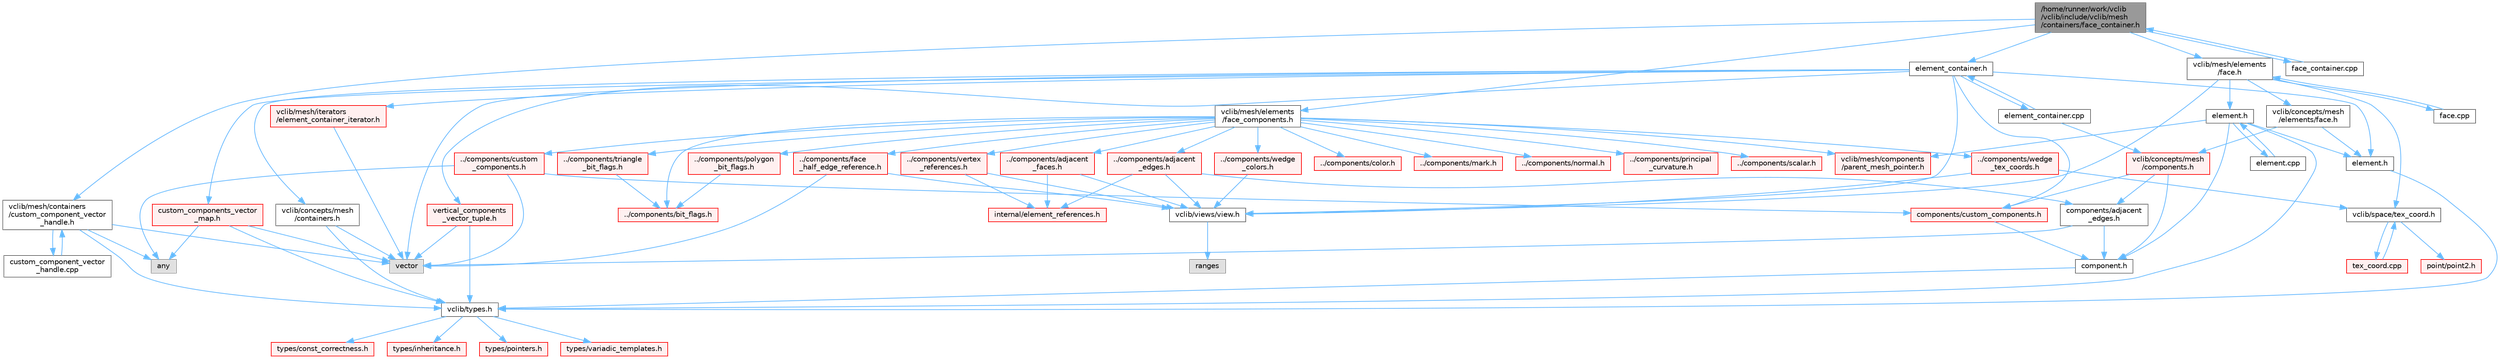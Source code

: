 digraph "/home/runner/work/vclib/vclib/include/vclib/mesh/containers/face_container.h"
{
 // LATEX_PDF_SIZE
  bgcolor="transparent";
  edge [fontname=Helvetica,fontsize=10,labelfontname=Helvetica,labelfontsize=10];
  node [fontname=Helvetica,fontsize=10,shape=box,height=0.2,width=0.4];
  Node1 [label="/home/runner/work/vclib\l/vclib/include/vclib/mesh\l/containers/face_container.h",height=0.2,width=0.4,color="gray40", fillcolor="grey60", style="filled", fontcolor="black",tooltip=" "];
  Node1 -> Node2 [color="steelblue1",style="solid"];
  Node2 [label="vclib/mesh/containers\l/custom_component_vector\l_handle.h",height=0.2,width=0.4,color="grey40", fillcolor="white", style="filled",URL="$custom__component__vector__handle_8h.html",tooltip=" "];
  Node2 -> Node3 [color="steelblue1",style="solid"];
  Node3 [label="any",height=0.2,width=0.4,color="grey60", fillcolor="#E0E0E0", style="filled",tooltip=" "];
  Node2 -> Node4 [color="steelblue1",style="solid"];
  Node4 [label="vector",height=0.2,width=0.4,color="grey60", fillcolor="#E0E0E0", style="filled",tooltip=" "];
  Node2 -> Node5 [color="steelblue1",style="solid"];
  Node5 [label="vclib/types.h",height=0.2,width=0.4,color="grey40", fillcolor="white", style="filled",URL="$types_8h.html",tooltip=" "];
  Node5 -> Node6 [color="steelblue1",style="solid"];
  Node6 [label="types/const_correctness.h",height=0.2,width=0.4,color="red", fillcolor="#FFF0F0", style="filled",URL="$types_2const__correctness_8h.html",tooltip=" "];
  Node5 -> Node8 [color="steelblue1",style="solid"];
  Node8 [label="types/inheritance.h",height=0.2,width=0.4,color="red", fillcolor="#FFF0F0", style="filled",URL="$inheritance_8h.html",tooltip=" "];
  Node5 -> Node9 [color="steelblue1",style="solid"];
  Node9 [label="types/pointers.h",height=0.2,width=0.4,color="red", fillcolor="#FFF0F0", style="filled",URL="$types_2pointers_8h.html",tooltip=" "];
  Node5 -> Node10 [color="steelblue1",style="solid"];
  Node10 [label="types/variadic_templates.h",height=0.2,width=0.4,color="red", fillcolor="#FFF0F0", style="filled",URL="$variadic__templates_8h.html",tooltip=" "];
  Node2 -> Node16 [color="steelblue1",style="solid"];
  Node16 [label="custom_component_vector\l_handle.cpp",height=0.2,width=0.4,color="grey40", fillcolor="white", style="filled",URL="$custom__component__vector__handle_8cpp.html",tooltip=" "];
  Node16 -> Node2 [color="steelblue1",style="solid"];
  Node1 -> Node17 [color="steelblue1",style="solid"];
  Node17 [label="vclib/mesh/elements\l/face.h",height=0.2,width=0.4,color="grey40", fillcolor="white", style="filled",URL="$mesh_2elements_2face_8h.html",tooltip=" "];
  Node17 -> Node18 [color="steelblue1",style="solid"];
  Node18 [label="vclib/concepts/mesh\l/elements/face.h",height=0.2,width=0.4,color="grey40", fillcolor="white", style="filled",URL="$concepts_2mesh_2elements_2face_8h.html",tooltip=" "];
  Node18 -> Node19 [color="steelblue1",style="solid"];
  Node19 [label="vclib/concepts/mesh\l/components.h",height=0.2,width=0.4,color="red", fillcolor="#FFF0F0", style="filled",URL="$concepts_2mesh_2components_8h.html",tooltip=" "];
  Node19 -> Node20 [color="steelblue1",style="solid"];
  Node20 [label="components/adjacent\l_edges.h",height=0.2,width=0.4,color="grey40", fillcolor="white", style="filled",URL="$concepts_2mesh_2components_2adjacent__edges_8h.html",tooltip=" "];
  Node20 -> Node4 [color="steelblue1",style="solid"];
  Node20 -> Node21 [color="steelblue1",style="solid"];
  Node21 [label="component.h",height=0.2,width=0.4,color="grey40", fillcolor="white", style="filled",URL="$component_8h.html",tooltip=" "];
  Node21 -> Node5 [color="steelblue1",style="solid"];
  Node19 -> Node21 [color="steelblue1",style="solid"];
  Node19 -> Node48 [color="steelblue1",style="solid"];
  Node48 [label="components/custom_components.h",height=0.2,width=0.4,color="red", fillcolor="#FFF0F0", style="filled",URL="$concepts_2mesh_2components_2custom__components_8h.html",tooltip=" "];
  Node48 -> Node21 [color="steelblue1",style="solid"];
  Node18 -> Node64 [color="steelblue1",style="solid"];
  Node64 [label="element.h",height=0.2,width=0.4,color="grey40", fillcolor="white", style="filled",URL="$concepts_2mesh_2elements_2element_8h.html",tooltip=" "];
  Node64 -> Node5 [color="steelblue1",style="solid"];
  Node17 -> Node65 [color="steelblue1",style="solid"];
  Node65 [label="vclib/views/view.h",height=0.2,width=0.4,color="grey40", fillcolor="white", style="filled",URL="$view_8h.html",tooltip=" "];
  Node65 -> Node66 [color="steelblue1",style="solid"];
  Node66 [label="ranges",height=0.2,width=0.4,color="grey60", fillcolor="#E0E0E0", style="filled",tooltip=" "];
  Node17 -> Node67 [color="steelblue1",style="solid"];
  Node67 [label="vclib/space/tex_coord.h",height=0.2,width=0.4,color="grey40", fillcolor="white", style="filled",URL="$space_2tex__coord_8h.html",tooltip=" "];
  Node67 -> Node45 [color="steelblue1",style="solid"];
  Node45 [label="point/point2.h",height=0.2,width=0.4,color="red", fillcolor="#FFF0F0", style="filled",URL="$point2_8h.html",tooltip=" "];
  Node67 -> Node68 [color="steelblue1",style="solid"];
  Node68 [label="tex_coord.cpp",height=0.2,width=0.4,color="red", fillcolor="#FFF0F0", style="filled",URL="$space_2tex__coord_8cpp.html",tooltip=" "];
  Node68 -> Node67 [color="steelblue1",style="solid"];
  Node17 -> Node69 [color="steelblue1",style="solid"];
  Node69 [label="element.h",height=0.2,width=0.4,color="grey40", fillcolor="white", style="filled",URL="$mesh_2elements_2element_8h.html",tooltip=" "];
  Node69 -> Node64 [color="steelblue1",style="solid"];
  Node69 -> Node21 [color="steelblue1",style="solid"];
  Node69 -> Node70 [color="steelblue1",style="solid"];
  Node70 [label="vclib/mesh/components\l/parent_mesh_pointer.h",height=0.2,width=0.4,color="red", fillcolor="#FFF0F0", style="filled",URL="$parent__mesh__pointer_8h.html",tooltip=" "];
  Node69 -> Node5 [color="steelblue1",style="solid"];
  Node69 -> Node72 [color="steelblue1",style="solid"];
  Node72 [label="element.cpp",height=0.2,width=0.4,color="grey40", fillcolor="white", style="filled",URL="$mesh_2elements_2element_8cpp.html",tooltip=" "];
  Node72 -> Node69 [color="steelblue1",style="solid"];
  Node17 -> Node73 [color="steelblue1",style="solid"];
  Node73 [label="face.cpp",height=0.2,width=0.4,color="grey40", fillcolor="white", style="filled",URL="$face_8cpp.html",tooltip=" "];
  Node73 -> Node17 [color="steelblue1",style="solid"];
  Node1 -> Node74 [color="steelblue1",style="solid"];
  Node74 [label="vclib/mesh/elements\l/face_components.h",height=0.2,width=0.4,color="grey40", fillcolor="white", style="filled",URL="$face__components_8h.html",tooltip=" "];
  Node74 -> Node75 [color="steelblue1",style="solid"];
  Node75 [label="../components/adjacent\l_edges.h",height=0.2,width=0.4,color="red", fillcolor="#FFF0F0", style="filled",URL="$mesh_2components_2adjacent__edges_8h.html",tooltip=" "];
  Node75 -> Node20 [color="steelblue1",style="solid"];
  Node75 -> Node65 [color="steelblue1",style="solid"];
  Node75 -> Node76 [color="steelblue1",style="solid"];
  Node76 [label="internal/element_references.h",height=0.2,width=0.4,color="red", fillcolor="#FFF0F0", style="filled",URL="$element__references_8h.html",tooltip=" "];
  Node74 -> Node84 [color="steelblue1",style="solid"];
  Node84 [label="../components/adjacent\l_faces.h",height=0.2,width=0.4,color="red", fillcolor="#FFF0F0", style="filled",URL="$mesh_2components_2adjacent__faces_8h.html",tooltip=" "];
  Node84 -> Node65 [color="steelblue1",style="solid"];
  Node84 -> Node76 [color="steelblue1",style="solid"];
  Node74 -> Node86 [color="steelblue1",style="solid"];
  Node86 [label="../components/bit_flags.h",height=0.2,width=0.4,color="red", fillcolor="#FFF0F0", style="filled",URL="$mesh_2components_2bit__flags_8h.html",tooltip=" "];
  Node74 -> Node89 [color="steelblue1",style="solid"];
  Node89 [label="../components/color.h",height=0.2,width=0.4,color="red", fillcolor="#FFF0F0", style="filled",URL="$mesh_2components_2color_8h.html",tooltip=" "];
  Node74 -> Node91 [color="steelblue1",style="solid"];
  Node91 [label="../components/custom\l_components.h",height=0.2,width=0.4,color="red", fillcolor="#FFF0F0", style="filled",URL="$mesh_2components_2custom__components_8h.html",tooltip=" "];
  Node91 -> Node3 [color="steelblue1",style="solid"];
  Node91 -> Node4 [color="steelblue1",style="solid"];
  Node91 -> Node48 [color="steelblue1",style="solid"];
  Node74 -> Node96 [color="steelblue1",style="solid"];
  Node96 [label="../components/face\l_half_edge_reference.h",height=0.2,width=0.4,color="red", fillcolor="#FFF0F0", style="filled",URL="$mesh_2components_2face__half__edge__reference_8h.html",tooltip=" "];
  Node96 -> Node4 [color="steelblue1",style="solid"];
  Node96 -> Node65 [color="steelblue1",style="solid"];
  Node74 -> Node104 [color="steelblue1",style="solid"];
  Node104 [label="../components/mark.h",height=0.2,width=0.4,color="red", fillcolor="#FFF0F0", style="filled",URL="$mesh_2components_2mark_8h.html",tooltip=" "];
  Node74 -> Node106 [color="steelblue1",style="solid"];
  Node106 [label="../components/normal.h",height=0.2,width=0.4,color="red", fillcolor="#FFF0F0", style="filled",URL="$mesh_2components_2normal_8h.html",tooltip=" "];
  Node74 -> Node70 [color="steelblue1",style="solid"];
  Node74 -> Node108 [color="steelblue1",style="solid"];
  Node108 [label="../components/polygon\l_bit_flags.h",height=0.2,width=0.4,color="red", fillcolor="#FFF0F0", style="filled",URL="$polygon__bit__flags_8h.html",tooltip=" "];
  Node108 -> Node86 [color="steelblue1",style="solid"];
  Node74 -> Node110 [color="steelblue1",style="solid"];
  Node110 [label="../components/principal\l_curvature.h",height=0.2,width=0.4,color="red", fillcolor="#FFF0F0", style="filled",URL="$mesh_2components_2principal__curvature_8h.html",tooltip=" "];
  Node74 -> Node114 [color="steelblue1",style="solid"];
  Node114 [label="../components/scalar.h",height=0.2,width=0.4,color="red", fillcolor="#FFF0F0", style="filled",URL="$mesh_2components_2scalar_8h.html",tooltip=" "];
  Node74 -> Node116 [color="steelblue1",style="solid"];
  Node116 [label="../components/triangle\l_bit_flags.h",height=0.2,width=0.4,color="red", fillcolor="#FFF0F0", style="filled",URL="$triangle__bit__flags_8h.html",tooltip=" "];
  Node116 -> Node86 [color="steelblue1",style="solid"];
  Node74 -> Node118 [color="steelblue1",style="solid"];
  Node118 [label="../components/vertex\l_references.h",height=0.2,width=0.4,color="red", fillcolor="#FFF0F0", style="filled",URL="$mesh_2components_2vertex__references_8h.html",tooltip=" "];
  Node118 -> Node65 [color="steelblue1",style="solid"];
  Node118 -> Node76 [color="steelblue1",style="solid"];
  Node74 -> Node120 [color="steelblue1",style="solid"];
  Node120 [label="../components/wedge\l_colors.h",height=0.2,width=0.4,color="red", fillcolor="#FFF0F0", style="filled",URL="$mesh_2components_2wedge__colors_8h.html",tooltip=" "];
  Node120 -> Node65 [color="steelblue1",style="solid"];
  Node74 -> Node122 [color="steelblue1",style="solid"];
  Node122 [label="../components/wedge\l_tex_coords.h",height=0.2,width=0.4,color="red", fillcolor="#FFF0F0", style="filled",URL="$mesh_2components_2wedge__tex__coords_8h.html",tooltip=" "];
  Node122 -> Node65 [color="steelblue1",style="solid"];
  Node122 -> Node67 [color="steelblue1",style="solid"];
  Node1 -> Node124 [color="steelblue1",style="solid"];
  Node124 [label="element_container.h",height=0.2,width=0.4,color="grey40", fillcolor="white", style="filled",URL="$element__container_8h.html",tooltip=" "];
  Node124 -> Node4 [color="steelblue1",style="solid"];
  Node124 -> Node48 [color="steelblue1",style="solid"];
  Node124 -> Node125 [color="steelblue1",style="solid"];
  Node125 [label="vclib/concepts/mesh\l/containers.h",height=0.2,width=0.4,color="grey40", fillcolor="white", style="filled",URL="$concepts_2mesh_2containers_8h.html",tooltip=" "];
  Node125 -> Node4 [color="steelblue1",style="solid"];
  Node125 -> Node5 [color="steelblue1",style="solid"];
  Node124 -> Node64 [color="steelblue1",style="solid"];
  Node124 -> Node65 [color="steelblue1",style="solid"];
  Node124 -> Node126 [color="steelblue1",style="solid"];
  Node126 [label="vclib/mesh/iterators\l/element_container_iterator.h",height=0.2,width=0.4,color="red", fillcolor="#FFF0F0", style="filled",URL="$element__container__iterator_8h.html",tooltip=" "];
  Node126 -> Node4 [color="steelblue1",style="solid"];
  Node124 -> Node129 [color="steelblue1",style="solid"];
  Node129 [label="custom_components_vector\l_map.h",height=0.2,width=0.4,color="red", fillcolor="#FFF0F0", style="filled",URL="$custom__components__vector__map_8h.html",tooltip=" "];
  Node129 -> Node3 [color="steelblue1",style="solid"];
  Node129 -> Node4 [color="steelblue1",style="solid"];
  Node129 -> Node5 [color="steelblue1",style="solid"];
  Node124 -> Node135 [color="steelblue1",style="solid"];
  Node135 [label="vertical_components\l_vector_tuple.h",height=0.2,width=0.4,color="red", fillcolor="#FFF0F0", style="filled",URL="$vertical__components__vector__tuple_8h.html",tooltip=" "];
  Node135 -> Node4 [color="steelblue1",style="solid"];
  Node135 -> Node5 [color="steelblue1",style="solid"];
  Node124 -> Node138 [color="steelblue1",style="solid"];
  Node138 [label="element_container.cpp",height=0.2,width=0.4,color="grey40", fillcolor="white", style="filled",URL="$element__container_8cpp.html",tooltip=" "];
  Node138 -> Node124 [color="steelblue1",style="solid"];
  Node138 -> Node19 [color="steelblue1",style="solid"];
  Node1 -> Node139 [color="steelblue1",style="solid"];
  Node139 [label="face_container.cpp",height=0.2,width=0.4,color="grey40", fillcolor="white", style="filled",URL="$face__container_8cpp.html",tooltip=" "];
  Node139 -> Node1 [color="steelblue1",style="solid"];
}
